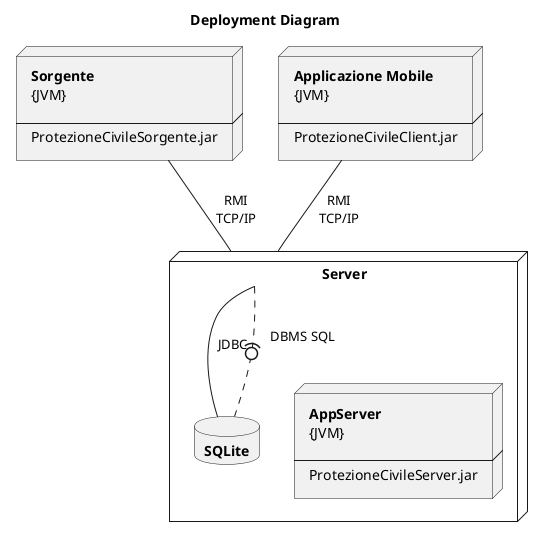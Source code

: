 @startuml
title Deployment Diagram

node Sorgente  [
<b>Sorgente
{JVM}

---
ProtezioneCivileSorgente.jar
]

node AppMobile[
<b>Applicazione Mobile
{JVM}

---
ProtezioneCivileClient.jar
]

node Server {
    node Server [
    <b>AppServer
    {JVM}

    ---
    ProtezioneCivileServer.jar
    ]

    database DB [
    <b>SQLite
    ]
}

Sorgente -- Server : RMI\nTCP/IP
AppMobile -- Server : RMI\nTCP/IP
Server -- DB : \lJDBC
Server .(0. DB :  "  DBMS SQL"
@enduml
